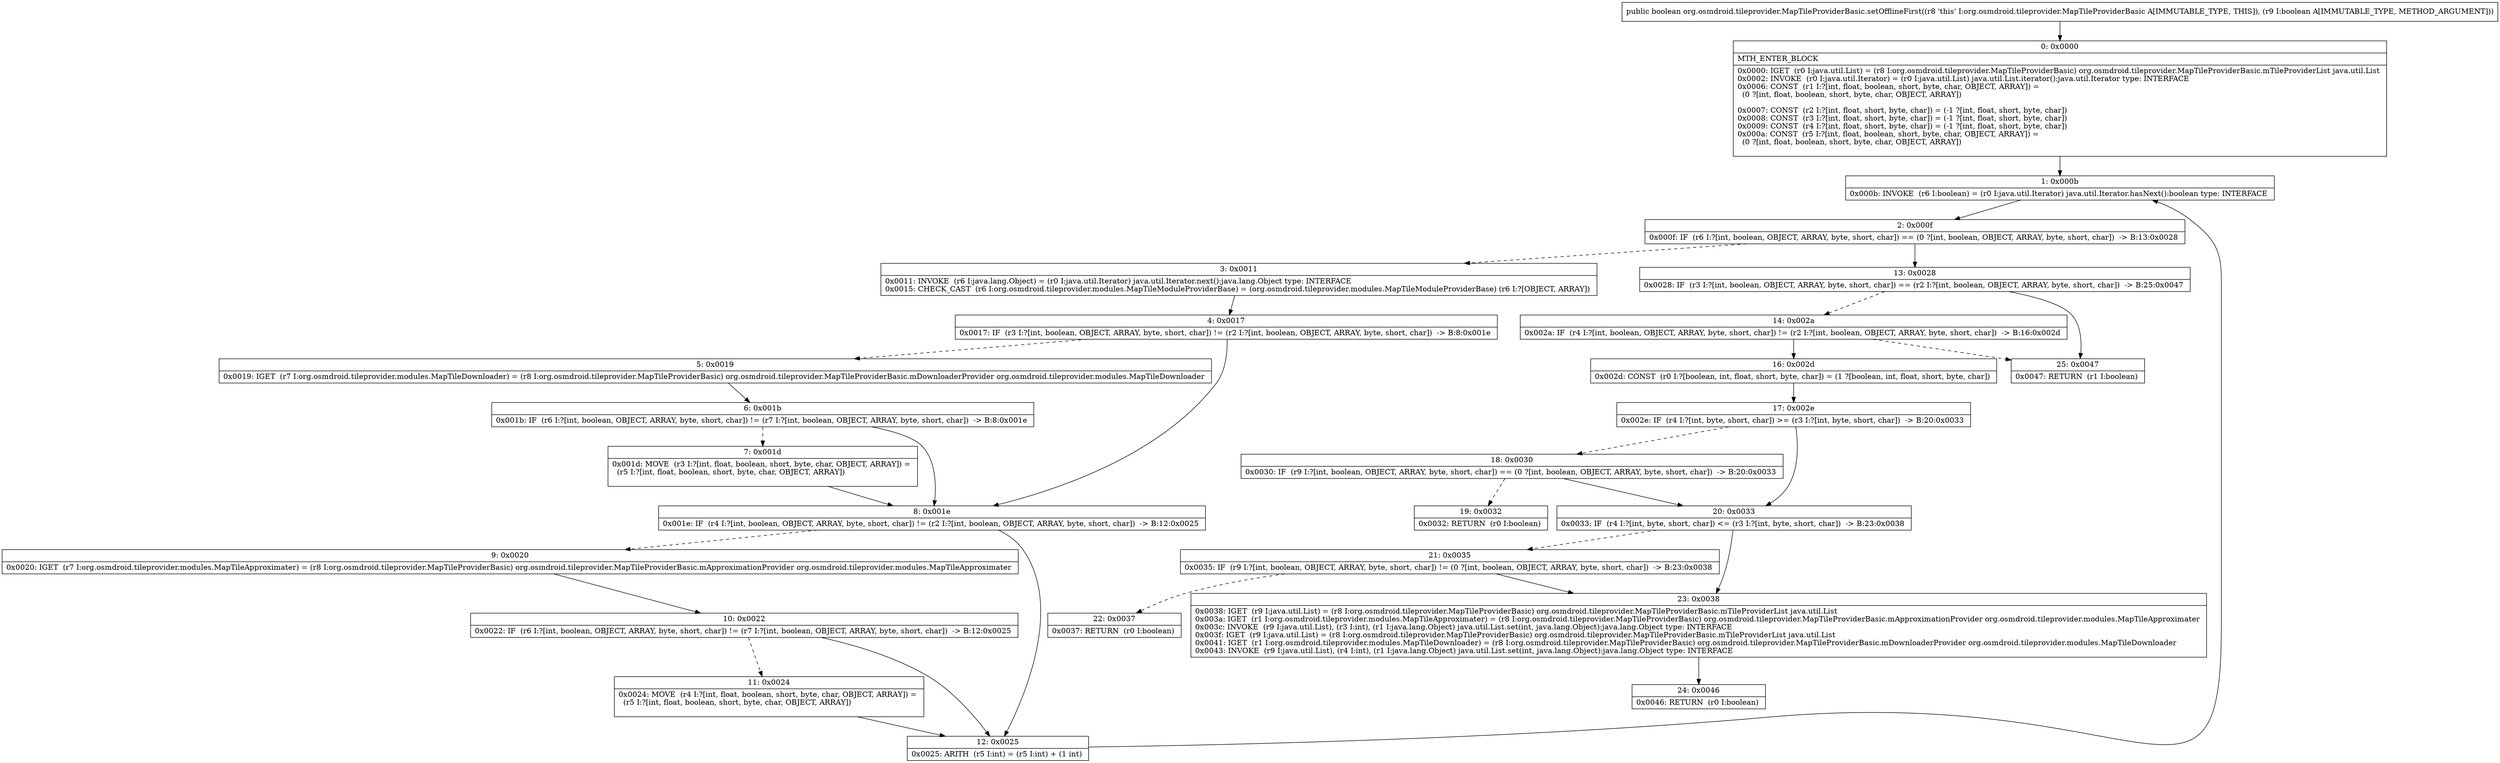 digraph "CFG fororg.osmdroid.tileprovider.MapTileProviderBasic.setOfflineFirst(Z)Z" {
Node_0 [shape=record,label="{0\:\ 0x0000|MTH_ENTER_BLOCK\l|0x0000: IGET  (r0 I:java.util.List) = (r8 I:org.osmdroid.tileprovider.MapTileProviderBasic) org.osmdroid.tileprovider.MapTileProviderBasic.mTileProviderList java.util.List \l0x0002: INVOKE  (r0 I:java.util.Iterator) = (r0 I:java.util.List) java.util.List.iterator():java.util.Iterator type: INTERFACE \l0x0006: CONST  (r1 I:?[int, float, boolean, short, byte, char, OBJECT, ARRAY]) = \l  (0 ?[int, float, boolean, short, byte, char, OBJECT, ARRAY])\l \l0x0007: CONST  (r2 I:?[int, float, short, byte, char]) = (\-1 ?[int, float, short, byte, char]) \l0x0008: CONST  (r3 I:?[int, float, short, byte, char]) = (\-1 ?[int, float, short, byte, char]) \l0x0009: CONST  (r4 I:?[int, float, short, byte, char]) = (\-1 ?[int, float, short, byte, char]) \l0x000a: CONST  (r5 I:?[int, float, boolean, short, byte, char, OBJECT, ARRAY]) = \l  (0 ?[int, float, boolean, short, byte, char, OBJECT, ARRAY])\l \l}"];
Node_1 [shape=record,label="{1\:\ 0x000b|0x000b: INVOKE  (r6 I:boolean) = (r0 I:java.util.Iterator) java.util.Iterator.hasNext():boolean type: INTERFACE \l}"];
Node_2 [shape=record,label="{2\:\ 0x000f|0x000f: IF  (r6 I:?[int, boolean, OBJECT, ARRAY, byte, short, char]) == (0 ?[int, boolean, OBJECT, ARRAY, byte, short, char])  \-\> B:13:0x0028 \l}"];
Node_3 [shape=record,label="{3\:\ 0x0011|0x0011: INVOKE  (r6 I:java.lang.Object) = (r0 I:java.util.Iterator) java.util.Iterator.next():java.lang.Object type: INTERFACE \l0x0015: CHECK_CAST  (r6 I:org.osmdroid.tileprovider.modules.MapTileModuleProviderBase) = (org.osmdroid.tileprovider.modules.MapTileModuleProviderBase) (r6 I:?[OBJECT, ARRAY]) \l}"];
Node_4 [shape=record,label="{4\:\ 0x0017|0x0017: IF  (r3 I:?[int, boolean, OBJECT, ARRAY, byte, short, char]) != (r2 I:?[int, boolean, OBJECT, ARRAY, byte, short, char])  \-\> B:8:0x001e \l}"];
Node_5 [shape=record,label="{5\:\ 0x0019|0x0019: IGET  (r7 I:org.osmdroid.tileprovider.modules.MapTileDownloader) = (r8 I:org.osmdroid.tileprovider.MapTileProviderBasic) org.osmdroid.tileprovider.MapTileProviderBasic.mDownloaderProvider org.osmdroid.tileprovider.modules.MapTileDownloader \l}"];
Node_6 [shape=record,label="{6\:\ 0x001b|0x001b: IF  (r6 I:?[int, boolean, OBJECT, ARRAY, byte, short, char]) != (r7 I:?[int, boolean, OBJECT, ARRAY, byte, short, char])  \-\> B:8:0x001e \l}"];
Node_7 [shape=record,label="{7\:\ 0x001d|0x001d: MOVE  (r3 I:?[int, float, boolean, short, byte, char, OBJECT, ARRAY]) = \l  (r5 I:?[int, float, boolean, short, byte, char, OBJECT, ARRAY])\l \l}"];
Node_8 [shape=record,label="{8\:\ 0x001e|0x001e: IF  (r4 I:?[int, boolean, OBJECT, ARRAY, byte, short, char]) != (r2 I:?[int, boolean, OBJECT, ARRAY, byte, short, char])  \-\> B:12:0x0025 \l}"];
Node_9 [shape=record,label="{9\:\ 0x0020|0x0020: IGET  (r7 I:org.osmdroid.tileprovider.modules.MapTileApproximater) = (r8 I:org.osmdroid.tileprovider.MapTileProviderBasic) org.osmdroid.tileprovider.MapTileProviderBasic.mApproximationProvider org.osmdroid.tileprovider.modules.MapTileApproximater \l}"];
Node_10 [shape=record,label="{10\:\ 0x0022|0x0022: IF  (r6 I:?[int, boolean, OBJECT, ARRAY, byte, short, char]) != (r7 I:?[int, boolean, OBJECT, ARRAY, byte, short, char])  \-\> B:12:0x0025 \l}"];
Node_11 [shape=record,label="{11\:\ 0x0024|0x0024: MOVE  (r4 I:?[int, float, boolean, short, byte, char, OBJECT, ARRAY]) = \l  (r5 I:?[int, float, boolean, short, byte, char, OBJECT, ARRAY])\l \l}"];
Node_12 [shape=record,label="{12\:\ 0x0025|0x0025: ARITH  (r5 I:int) = (r5 I:int) + (1 int) \l}"];
Node_13 [shape=record,label="{13\:\ 0x0028|0x0028: IF  (r3 I:?[int, boolean, OBJECT, ARRAY, byte, short, char]) == (r2 I:?[int, boolean, OBJECT, ARRAY, byte, short, char])  \-\> B:25:0x0047 \l}"];
Node_14 [shape=record,label="{14\:\ 0x002a|0x002a: IF  (r4 I:?[int, boolean, OBJECT, ARRAY, byte, short, char]) != (r2 I:?[int, boolean, OBJECT, ARRAY, byte, short, char])  \-\> B:16:0x002d \l}"];
Node_16 [shape=record,label="{16\:\ 0x002d|0x002d: CONST  (r0 I:?[boolean, int, float, short, byte, char]) = (1 ?[boolean, int, float, short, byte, char]) \l}"];
Node_17 [shape=record,label="{17\:\ 0x002e|0x002e: IF  (r4 I:?[int, byte, short, char]) \>= (r3 I:?[int, byte, short, char])  \-\> B:20:0x0033 \l}"];
Node_18 [shape=record,label="{18\:\ 0x0030|0x0030: IF  (r9 I:?[int, boolean, OBJECT, ARRAY, byte, short, char]) == (0 ?[int, boolean, OBJECT, ARRAY, byte, short, char])  \-\> B:20:0x0033 \l}"];
Node_19 [shape=record,label="{19\:\ 0x0032|0x0032: RETURN  (r0 I:boolean) \l}"];
Node_20 [shape=record,label="{20\:\ 0x0033|0x0033: IF  (r4 I:?[int, byte, short, char]) \<= (r3 I:?[int, byte, short, char])  \-\> B:23:0x0038 \l}"];
Node_21 [shape=record,label="{21\:\ 0x0035|0x0035: IF  (r9 I:?[int, boolean, OBJECT, ARRAY, byte, short, char]) != (0 ?[int, boolean, OBJECT, ARRAY, byte, short, char])  \-\> B:23:0x0038 \l}"];
Node_22 [shape=record,label="{22\:\ 0x0037|0x0037: RETURN  (r0 I:boolean) \l}"];
Node_23 [shape=record,label="{23\:\ 0x0038|0x0038: IGET  (r9 I:java.util.List) = (r8 I:org.osmdroid.tileprovider.MapTileProviderBasic) org.osmdroid.tileprovider.MapTileProviderBasic.mTileProviderList java.util.List \l0x003a: IGET  (r1 I:org.osmdroid.tileprovider.modules.MapTileApproximater) = (r8 I:org.osmdroid.tileprovider.MapTileProviderBasic) org.osmdroid.tileprovider.MapTileProviderBasic.mApproximationProvider org.osmdroid.tileprovider.modules.MapTileApproximater \l0x003c: INVOKE  (r9 I:java.util.List), (r3 I:int), (r1 I:java.lang.Object) java.util.List.set(int, java.lang.Object):java.lang.Object type: INTERFACE \l0x003f: IGET  (r9 I:java.util.List) = (r8 I:org.osmdroid.tileprovider.MapTileProviderBasic) org.osmdroid.tileprovider.MapTileProviderBasic.mTileProviderList java.util.List \l0x0041: IGET  (r1 I:org.osmdroid.tileprovider.modules.MapTileDownloader) = (r8 I:org.osmdroid.tileprovider.MapTileProviderBasic) org.osmdroid.tileprovider.MapTileProviderBasic.mDownloaderProvider org.osmdroid.tileprovider.modules.MapTileDownloader \l0x0043: INVOKE  (r9 I:java.util.List), (r4 I:int), (r1 I:java.lang.Object) java.util.List.set(int, java.lang.Object):java.lang.Object type: INTERFACE \l}"];
Node_24 [shape=record,label="{24\:\ 0x0046|0x0046: RETURN  (r0 I:boolean) \l}"];
Node_25 [shape=record,label="{25\:\ 0x0047|0x0047: RETURN  (r1 I:boolean) \l}"];
MethodNode[shape=record,label="{public boolean org.osmdroid.tileprovider.MapTileProviderBasic.setOfflineFirst((r8 'this' I:org.osmdroid.tileprovider.MapTileProviderBasic A[IMMUTABLE_TYPE, THIS]), (r9 I:boolean A[IMMUTABLE_TYPE, METHOD_ARGUMENT])) }"];
MethodNode -> Node_0;
Node_0 -> Node_1;
Node_1 -> Node_2;
Node_2 -> Node_3[style=dashed];
Node_2 -> Node_13;
Node_3 -> Node_4;
Node_4 -> Node_5[style=dashed];
Node_4 -> Node_8;
Node_5 -> Node_6;
Node_6 -> Node_7[style=dashed];
Node_6 -> Node_8;
Node_7 -> Node_8;
Node_8 -> Node_9[style=dashed];
Node_8 -> Node_12;
Node_9 -> Node_10;
Node_10 -> Node_11[style=dashed];
Node_10 -> Node_12;
Node_11 -> Node_12;
Node_12 -> Node_1;
Node_13 -> Node_14[style=dashed];
Node_13 -> Node_25;
Node_14 -> Node_16;
Node_14 -> Node_25[style=dashed];
Node_16 -> Node_17;
Node_17 -> Node_18[style=dashed];
Node_17 -> Node_20;
Node_18 -> Node_19[style=dashed];
Node_18 -> Node_20;
Node_20 -> Node_21[style=dashed];
Node_20 -> Node_23;
Node_21 -> Node_22[style=dashed];
Node_21 -> Node_23;
Node_23 -> Node_24;
}

